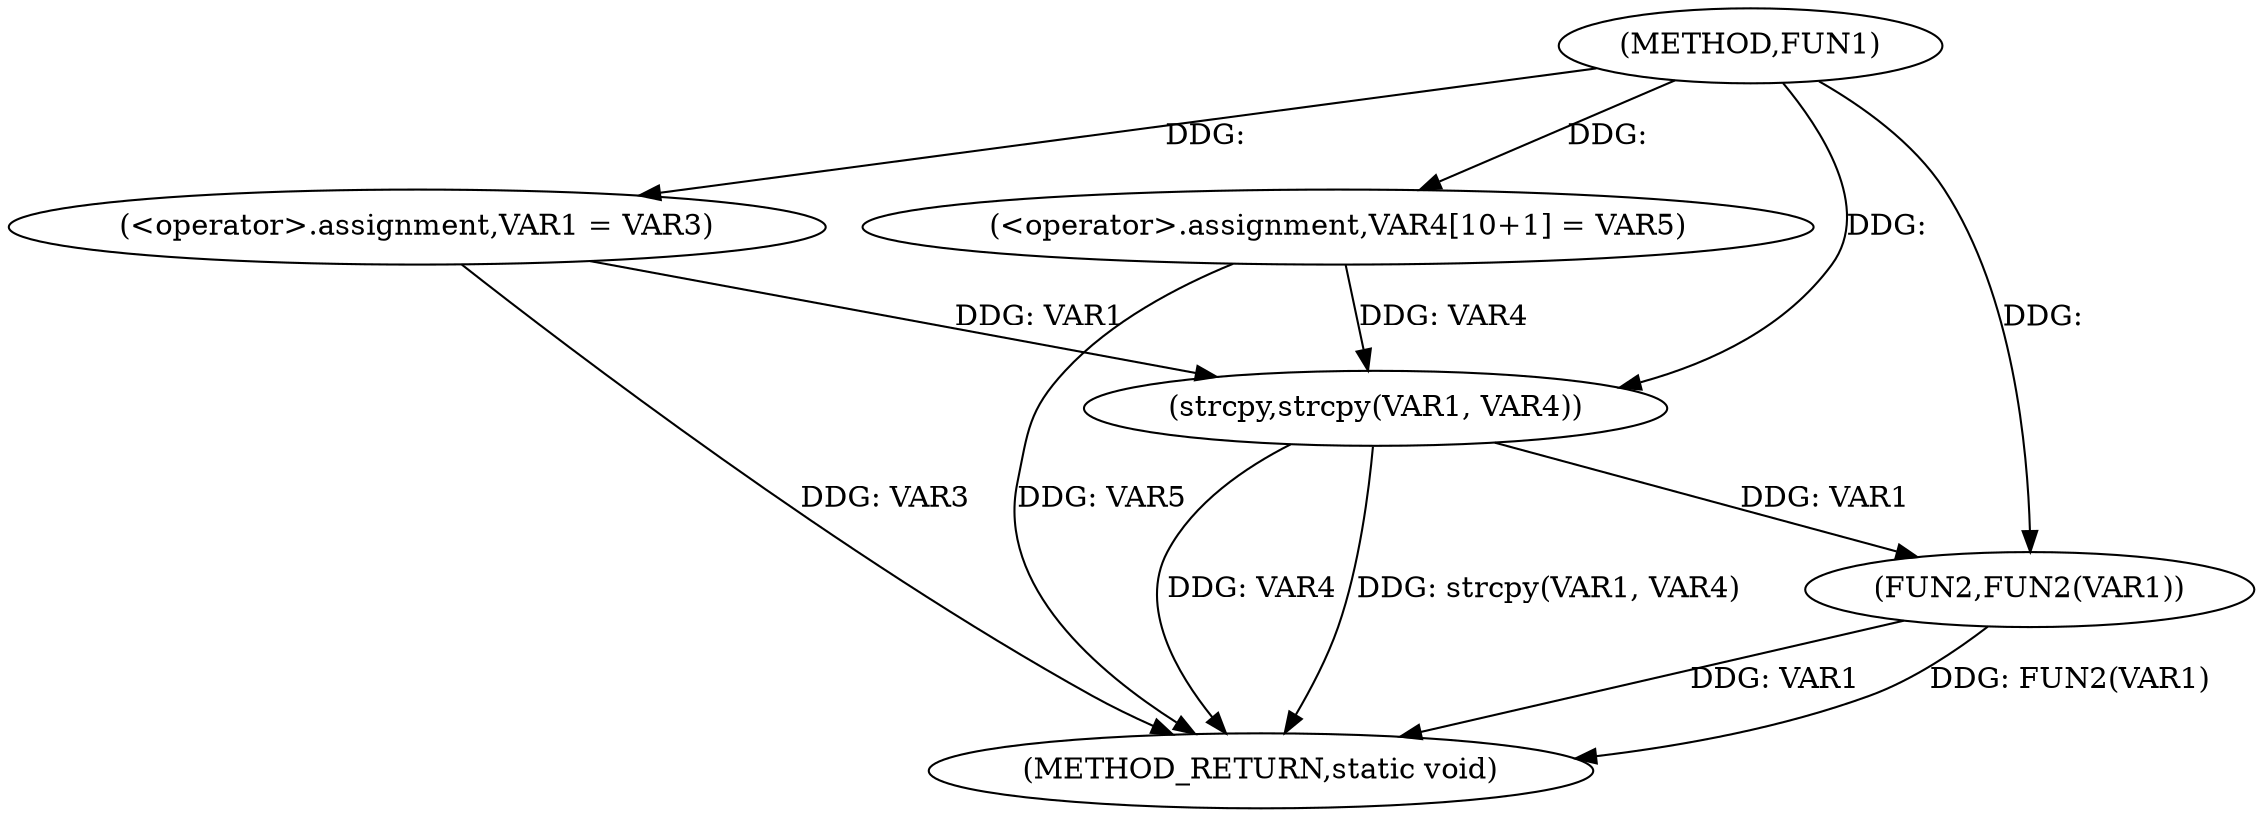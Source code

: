 digraph FUN1 {  
"1000100" [label = "(METHOD,FUN1)" ]
"1000118" [label = "(METHOD_RETURN,static void)" ]
"1000105" [label = "(<operator>.assignment,VAR1 = VAR3)" ]
"1000110" [label = "(<operator>.assignment,VAR4[10+1] = VAR5)" ]
"1000113" [label = "(strcpy,strcpy(VAR1, VAR4))" ]
"1000116" [label = "(FUN2,FUN2(VAR1))" ]
  "1000116" -> "1000118"  [ label = "DDG: VAR1"] 
  "1000105" -> "1000118"  [ label = "DDG: VAR3"] 
  "1000113" -> "1000118"  [ label = "DDG: VAR4"] 
  "1000110" -> "1000118"  [ label = "DDG: VAR5"] 
  "1000116" -> "1000118"  [ label = "DDG: FUN2(VAR1)"] 
  "1000113" -> "1000118"  [ label = "DDG: strcpy(VAR1, VAR4)"] 
  "1000100" -> "1000105"  [ label = "DDG: "] 
  "1000100" -> "1000110"  [ label = "DDG: "] 
  "1000105" -> "1000113"  [ label = "DDG: VAR1"] 
  "1000100" -> "1000113"  [ label = "DDG: "] 
  "1000110" -> "1000113"  [ label = "DDG: VAR4"] 
  "1000113" -> "1000116"  [ label = "DDG: VAR1"] 
  "1000100" -> "1000116"  [ label = "DDG: "] 
}
